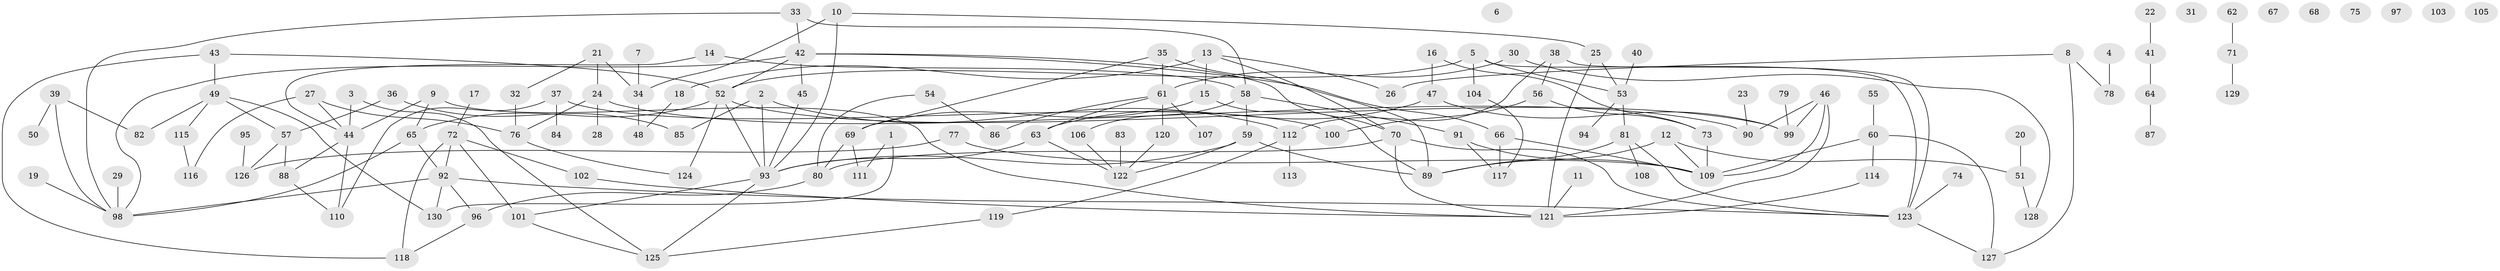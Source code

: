 // Generated by graph-tools (version 1.1) at 2025/39/03/09/25 04:39:44]
// undirected, 130 vertices, 176 edges
graph export_dot {
graph [start="1"]
  node [color=gray90,style=filled];
  1;
  2;
  3;
  4;
  5;
  6;
  7;
  8;
  9;
  10;
  11;
  12;
  13;
  14;
  15;
  16;
  17;
  18;
  19;
  20;
  21;
  22;
  23;
  24;
  25;
  26;
  27;
  28;
  29;
  30;
  31;
  32;
  33;
  34;
  35;
  36;
  37;
  38;
  39;
  40;
  41;
  42;
  43;
  44;
  45;
  46;
  47;
  48;
  49;
  50;
  51;
  52;
  53;
  54;
  55;
  56;
  57;
  58;
  59;
  60;
  61;
  62;
  63;
  64;
  65;
  66;
  67;
  68;
  69;
  70;
  71;
  72;
  73;
  74;
  75;
  76;
  77;
  78;
  79;
  80;
  81;
  82;
  83;
  84;
  85;
  86;
  87;
  88;
  89;
  90;
  91;
  92;
  93;
  94;
  95;
  96;
  97;
  98;
  99;
  100;
  101;
  102;
  103;
  104;
  105;
  106;
  107;
  108;
  109;
  110;
  111;
  112;
  113;
  114;
  115;
  116;
  117;
  118;
  119;
  120;
  121;
  122;
  123;
  124;
  125;
  126;
  127;
  128;
  129;
  130;
  1 -- 111;
  1 -- 130;
  2 -- 85;
  2 -- 93;
  2 -- 112;
  3 -- 44;
  3 -- 125;
  4 -- 78;
  5 -- 52;
  5 -- 53;
  5 -- 104;
  5 -- 123;
  7 -- 34;
  8 -- 26;
  8 -- 78;
  8 -- 127;
  9 -- 44;
  9 -- 65;
  9 -- 121;
  10 -- 25;
  10 -- 34;
  10 -- 93;
  11 -- 121;
  12 -- 51;
  12 -- 89;
  12 -- 109;
  13 -- 15;
  13 -- 18;
  13 -- 26;
  13 -- 70;
  14 -- 44;
  14 -- 58;
  15 -- 69;
  15 -- 89;
  16 -- 47;
  16 -- 73;
  17 -- 72;
  18 -- 48;
  19 -- 98;
  20 -- 51;
  21 -- 24;
  21 -- 32;
  21 -- 34;
  22 -- 41;
  23 -- 90;
  24 -- 28;
  24 -- 76;
  24 -- 90;
  25 -- 53;
  25 -- 121;
  27 -- 44;
  27 -- 76;
  27 -- 116;
  29 -- 98;
  30 -- 61;
  30 -- 128;
  32 -- 76;
  33 -- 42;
  33 -- 58;
  33 -- 98;
  34 -- 48;
  35 -- 61;
  35 -- 69;
  35 -- 89;
  36 -- 57;
  36 -- 85;
  37 -- 84;
  37 -- 100;
  37 -- 110;
  38 -- 56;
  38 -- 112;
  38 -- 123;
  39 -- 50;
  39 -- 82;
  39 -- 98;
  40 -- 53;
  41 -- 64;
  42 -- 45;
  42 -- 52;
  42 -- 66;
  42 -- 70;
  42 -- 98;
  43 -- 49;
  43 -- 52;
  43 -- 118;
  44 -- 88;
  44 -- 110;
  45 -- 93;
  46 -- 90;
  46 -- 99;
  46 -- 109;
  46 -- 121;
  47 -- 63;
  47 -- 99;
  49 -- 57;
  49 -- 82;
  49 -- 115;
  49 -- 130;
  51 -- 128;
  52 -- 65;
  52 -- 93;
  52 -- 99;
  52 -- 124;
  53 -- 81;
  53 -- 94;
  54 -- 80;
  54 -- 86;
  55 -- 60;
  56 -- 73;
  56 -- 100;
  57 -- 88;
  57 -- 126;
  58 -- 59;
  58 -- 91;
  58 -- 106;
  59 -- 89;
  59 -- 93;
  59 -- 122;
  60 -- 109;
  60 -- 114;
  60 -- 127;
  61 -- 63;
  61 -- 86;
  61 -- 107;
  61 -- 120;
  62 -- 71;
  63 -- 93;
  63 -- 122;
  64 -- 87;
  65 -- 92;
  65 -- 98;
  66 -- 109;
  66 -- 117;
  69 -- 80;
  69 -- 111;
  70 -- 80;
  70 -- 121;
  70 -- 123;
  71 -- 129;
  72 -- 92;
  72 -- 101;
  72 -- 102;
  72 -- 118;
  73 -- 109;
  74 -- 123;
  76 -- 124;
  77 -- 109;
  77 -- 126;
  79 -- 99;
  80 -- 96;
  81 -- 89;
  81 -- 108;
  81 -- 123;
  83 -- 122;
  88 -- 110;
  91 -- 109;
  91 -- 117;
  92 -- 96;
  92 -- 98;
  92 -- 123;
  92 -- 130;
  93 -- 101;
  93 -- 125;
  95 -- 126;
  96 -- 118;
  101 -- 125;
  102 -- 121;
  104 -- 117;
  106 -- 122;
  112 -- 113;
  112 -- 119;
  114 -- 121;
  115 -- 116;
  119 -- 125;
  120 -- 122;
  123 -- 127;
}
